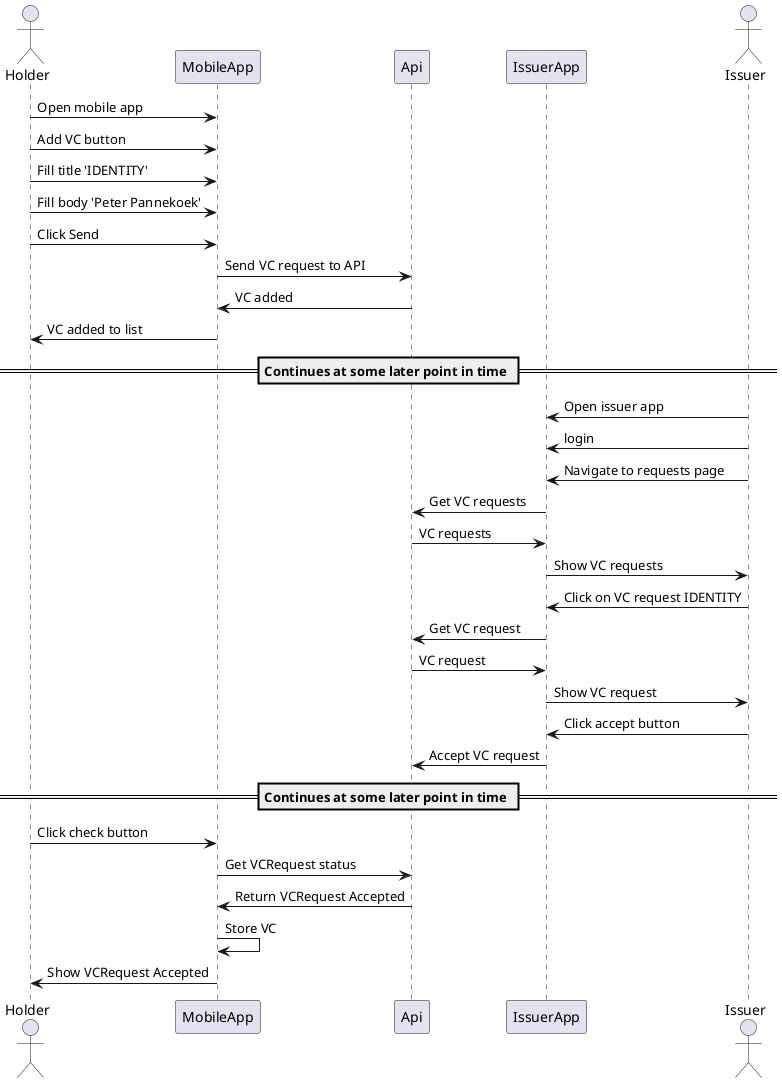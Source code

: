 @startuml identity accepted

!startsub participants
actor Holder
participant MobileApp
participant Api
participant IssuerApp
actor Issuer
!endsub

Holder -> MobileApp : Open mobile app
Holder -> MobileApp : Add VC button
Holder -> MobileApp : Fill title 'IDENTITY'
Holder -> MobileApp : Fill body 'Peter Pannekoek'
Holder -> MobileApp : Click Send
MobileApp -> Api : Send VC request to API
Api -> MobileApp : VC added
MobileApp -> Holder : VC added to list
== Continues at some later point in time ==
Issuer -> IssuerApp : Open issuer app
Issuer -> IssuerApp : login
Issuer -> IssuerApp : Navigate to requests page
IssuerApp -> Api : Get VC requests
Api -> IssuerApp : VC requests
IssuerApp -> Issuer : Show VC requests
Issuer -> IssuerApp : Click on VC request IDENTITY
IssuerApp -> Api : Get VC request
Api -> IssuerApp : VC request
IssuerApp -> Issuer : Show VC request

Issuer -> IssuerApp : Click accept button
IssuerApp -> Api : Accept VC request
== Continues at some later point in time ==
Holder -> MobileApp : Click check button
MobileApp -> Api : Get VCRequest status
Api -> MobileApp : Return VCRequest Accepted
MobileApp -> MobileApp : Store VC
MobileApp -> Holder : Show VCRequest Accepted
@enduml
